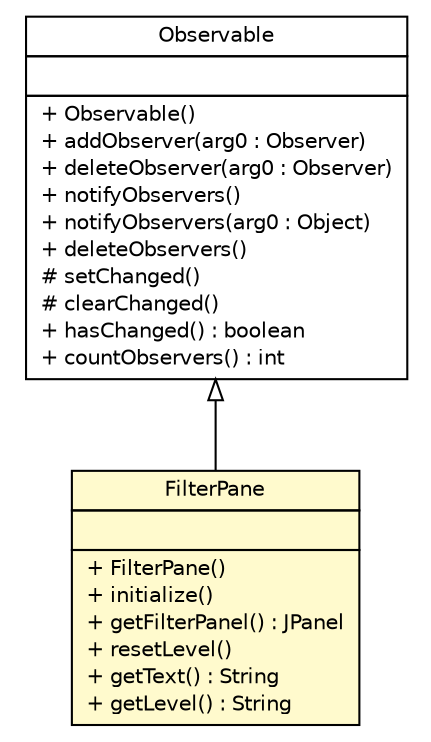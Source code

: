 #!/usr/local/bin/dot
#
# Class diagram 
# Generated by UMLGraph version R5_6 (http://www.umlgraph.org/)
#

digraph G {
	edge [fontname="Helvetica",fontsize=10,labelfontname="Helvetica",labelfontsize=10];
	node [fontname="Helvetica",fontsize=10,shape=plaintext];
	nodesep=0.25;
	ranksep=0.5;
	// sorcer.core.provider.logger.ui.FilterPane
	c154668 [label=<<table title="sorcer.core.provider.logger.ui.FilterPane" border="0" cellborder="1" cellspacing="0" cellpadding="2" port="p" bgcolor="lemonChiffon" href="./FilterPane.html">
		<tr><td><table border="0" cellspacing="0" cellpadding="1">
<tr><td align="center" balign="center"> FilterPane </td></tr>
		</table></td></tr>
		<tr><td><table border="0" cellspacing="0" cellpadding="1">
<tr><td align="left" balign="left">  </td></tr>
		</table></td></tr>
		<tr><td><table border="0" cellspacing="0" cellpadding="1">
<tr><td align="left" balign="left"> + FilterPane() </td></tr>
<tr><td align="left" balign="left"> + initialize() </td></tr>
<tr><td align="left" balign="left"> + getFilterPanel() : JPanel </td></tr>
<tr><td align="left" balign="left"> + resetLevel() </td></tr>
<tr><td align="left" balign="left"> + getText() : String </td></tr>
<tr><td align="left" balign="left"> + getLevel() : String </td></tr>
		</table></td></tr>
		</table>>, URL="./FilterPane.html", fontname="Helvetica", fontcolor="black", fontsize=10.0];
	//sorcer.core.provider.logger.ui.FilterPane extends java.util.Observable
	c154777:p -> c154668:p [dir=back,arrowtail=empty];
	// java.util.Observable
	c154777 [label=<<table title="java.util.Observable" border="0" cellborder="1" cellspacing="0" cellpadding="2" port="p" href="http://docs.oracle.com/javase/7/docs/api/java/util/Observable.html">
		<tr><td><table border="0" cellspacing="0" cellpadding="1">
<tr><td align="center" balign="center"> Observable </td></tr>
		</table></td></tr>
		<tr><td><table border="0" cellspacing="0" cellpadding="1">
<tr><td align="left" balign="left">  </td></tr>
		</table></td></tr>
		<tr><td><table border="0" cellspacing="0" cellpadding="1">
<tr><td align="left" balign="left"> + Observable() </td></tr>
<tr><td align="left" balign="left"> + addObserver(arg0 : Observer) </td></tr>
<tr><td align="left" balign="left"> + deleteObserver(arg0 : Observer) </td></tr>
<tr><td align="left" balign="left"> + notifyObservers() </td></tr>
<tr><td align="left" balign="left"> + notifyObservers(arg0 : Object) </td></tr>
<tr><td align="left" balign="left"> + deleteObservers() </td></tr>
<tr><td align="left" balign="left"> # setChanged() </td></tr>
<tr><td align="left" balign="left"> # clearChanged() </td></tr>
<tr><td align="left" balign="left"> + hasChanged() : boolean </td></tr>
<tr><td align="left" balign="left"> + countObservers() : int </td></tr>
		</table></td></tr>
		</table>>, URL="http://docs.oracle.com/javase/7/docs/api/java/util/Observable.html", fontname="Helvetica", fontcolor="black", fontsize=10.0];
}

